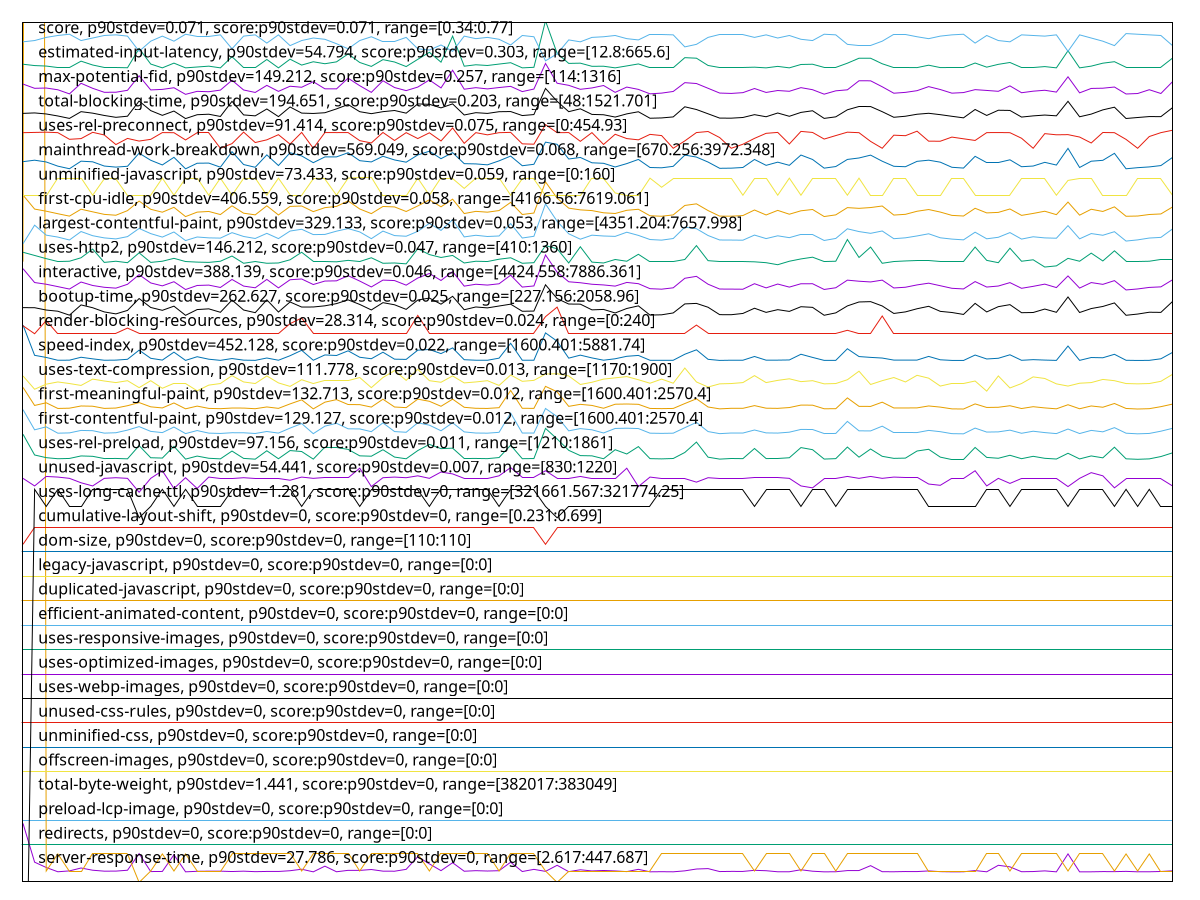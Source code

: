 reset

$serverResponseTimeP90Stdev27786ScoreP90Stdev0Range2617447687 <<EOF
0 2.3787970758856076
1 0.7921619088251961
2 0.5741727468972675
3 0.3988863530715299
4 0.4341807703818796
5 0.5533651768032144
6 0.4620267194773272
7 0.42383493272371825
8 0.42576056903062287
9 0.4617815574475129
10 1.1421552225880194
11 0.4075115990295404
12 0.4114832239125312
13 1.0959354937308565
14 0.39636341291016874
15 0.417786116824483
16 0.423643260591318
17 0.424173702074007
18 0.4082025102044714
19 0.4234070135444061
20 0.4032636096765771
21 0.41196463298925734
22 0.4110954221562796
23 0.4416426110711351
24 0.5025943491744088
25 0.39593549373085657
26 0.6284382478237889
27 0.3986055311101063
28 0.4569630091888002
29 0.45455150631371816
30 0.49103607384152975
31 0.42453030139010045
32 0.4215125796776596
33 0.49815023019759413
34 1.0161374817720437
35 0.7219920784009066
36 0.4449500697279019
37 0.7697407268258202
38 0.4205230165755003
39 0.443652939715612
40 0.4294602869350925
41 0.44242267207508956
42 0.789879673202198
43 0.40862151440088124
44 0.49722752946720233
45 0.4148040550436515
46 0.6646018759671164
47 0.4032769821509306
48 0.4802578595126051
49 0.4328568954208826
50 0.45189038391737074
51 0.4329906201644177
52 0.405434408013296
53 0.4981056552830824
54 0.3967066397519087
55 0.4017079451601194
56 0.39689385439285774
57 0.436418431090366
58 0.5113800648246614
59 0.5280867427836397
60 0.40741353421761467
61 0.4140329090225994
62 0.41327513547590083
63 0.4577965600901686
64 0.44175404835741433
65 0.39870359592203203
66 0.39960400919516803
67 0.4810602079738153
68 0.42203856366889747
69 0.39554769197460493
70 0.3995638917721075
71 0.44711195308171847
72 0.4494565935850329
73 0.6493305102554141
74 0.4013379733696724
75 0.39928752730213507
76 0.408376352371067
77 0.4070480199186189
78 0.4330708550105387
79 0.40378513617636375
80 0.39588646132489375
81 0.39787450251211476
82 0.44810151618387783
83 0.39756247811053297
84 0.6642853940740834
85 0.6000752297200057
86 0.3999962684428708
87 0.40807324295238756
88 0.4352416533472576
89 0.39596669617101476
90 1.1304498500372517
91 0.39490135571418555
92 0.39697408923897876
93 0.40603616935920367
94 0.40442701494533195
95 0.41461238291125124
96 0.3974242958755468
97 0.3984718063665713
98 0.4104223409471532
99 0.43768881615394895
EOF

$redirectsP90Stdev0ScoreP90Stdev0Range00 <<EOF
0 1.5
1 1.5
2 1.5
3 1.5
4 1.5
5 1.5
6 1.5
7 1.5
8 1.5
9 1.5
10 1.5
11 1.5
12 1.5
13 1.5
14 1.5
15 1.5
16 1.5
17 1.5
18 1.5
19 1.5
20 1.5
21 1.5
22 1.5
23 1.5
24 1.5
25 1.5
26 1.5
27 1.5
28 1.5
29 1.5
30 1.5
31 1.5
32 1.5
33 1.5
34 1.5
35 1.5
36 1.5
37 1.5
38 1.5
39 1.5
40 1.5
41 1.5
42 1.5
43 1.5
44 1.5
45 1.5
46 1.5
47 1.5
48 1.5
49 1.5
50 1.5
51 1.5
52 1.5
53 1.5
54 1.5
55 1.5
56 1.5
57 1.5
58 1.5
59 1.5
60 1.5
61 1.5
62 1.5
63 1.5
64 1.5
65 1.5
66 1.5
67 1.5
68 1.5
69 1.5
70 1.5
71 1.5
72 1.5
73 1.5
74 1.5
75 1.5
76 1.5
77 1.5
78 1.5
79 1.5
80 1.5
81 1.5
82 1.5
83 1.5
84 1.5
85 1.5
86 1.5
87 1.5
88 1.5
89 1.5
90 1.5
91 1.5
92 1.5
93 1.5
94 1.5
95 1.5
96 1.5
97 1.5
98 1.5
99 1.5
EOF

$preloadLcpImageP90Stdev0ScoreP90Stdev0Range00 <<EOF
0 2.5
1 2.5
2 2.5
3 2.5
4 2.5
5 2.5
6 2.5
7 2.5
8 2.5
9 2.5
10 2.5
11 2.5
12 2.5
13 2.5
14 2.5
15 2.5
16 2.5
17 2.5
18 2.5
19 2.5
20 2.5
21 2.5
22 2.5
23 2.5
24 2.5
25 2.5
26 2.5
27 2.5
28 2.5
29 2.5
30 2.5
31 2.5
32 2.5
33 2.5
34 2.5
35 2.5
36 2.5
37 2.5
38 2.5
39 2.5
40 2.5
41 2.5
42 2.5
43 2.5
44 2.5
45 2.5
46 2.5
47 2.5
48 2.5
49 2.5
50 2.5
51 2.5
52 2.5
53 2.5
54 2.5
55 2.5
56 2.5
57 2.5
58 2.5
59 2.5
60 2.5
61 2.5
62 2.5
63 2.5
64 2.5
65 2.5
66 2.5
67 2.5
68 2.5
69 2.5
70 2.5
71 2.5
72 2.5
73 2.5
74 2.5
75 2.5
76 2.5
77 2.5
78 2.5
79 2.5
80 2.5
81 2.5
82 2.5
83 2.5
84 2.5
85 2.5
86 2.5
87 2.5
88 2.5
89 2.5
90 2.5
91 2.5
92 2.5
93 2.5
94 2.5
95 2.5
96 2.5
97 2.5
98 2.5
99 2.5
EOF

$totalByteWeightP90Stdev1441ScoreP90Stdev0Range382017383049 <<EOF
0 25.396000000007916
1 240.76266666667652
2 0.42933333334804047
3 1.12933333334513
4 0.42933333334804047
5 0.42933333334804047
6 1.12933333334513
7 1.12933333334513
8 1.12933333334513
9 1.12933333334513
10 -0.03733333332638722
11 0.42933333334804047
12 1.12933333334513
13 0.42933333334804047
14 1.12933333334513
15 0.42933333334804047
16 0.42933333334804047
17 0.42933333334804047
18 1.12933333334513
19 1.12933333334513
20 1.12933333334513
21 1.12933333334513
22 1.12933333334513
23 1.12933333334513
24 0.42933333334804047
25 1.12933333334513
26 1.12933333334513
27 1.12933333334513
28 1.12933333334513
29 0.42933333334804047
30 1.12933333334513
31 1.12933333334513
32 1.12933333334513
33 1.12933333334513
34 1.12933333334513
35 0.42933333334804047
36 1.12933333334513
37 1.12933333334513
38 1.12933333334513
39 1.12933333334513
40 1.12933333334513
41 0.42933333334804047
42 1.12933333334513
43 1.12933333334513
44 1.12933333334513
45 0.42933333334804047
46 -0.03733333332638722
47 0.42933333334804047
48 0.42933333334804047
49 0.42933333334804047
50 0.42933333334804047
51 0.42933333334804047
52 0.42933333334804047
53 0.42933333334804047
54 0.42933333334804047
55 1.12933333334513
56 1.12933333334513
57 1.12933333334513
58 1.12933333334513
59 1.12933333334513
60 1.12933333334513
61 1.12933333334513
62 1.12933333334513
63 0.42933333334804047
64 1.12933333334513
65 1.12933333334513
66 1.12933333334513
67 0.42933333334804047
68 1.12933333334513
69 1.12933333334513
70 0.42933333334804047
71 1.12933333334513
72 1.12933333334513
73 1.12933333334513
74 1.12933333334513
75 1.12933333334513
76 1.12933333334513
77 1.12933333334513
78 0.42933333334804047
79 0.42933333334804047
80 0.42933333334804047
81 0.42933333334804047
82 0.42933333334804047
83 1.12933333334513
84 1.12933333334513
85 0.42933333334804047
86 1.12933333334513
87 1.12933333334513
88 1.12933333334513
89 1.12933333334513
90 0.42933333334804047
91 1.12933333334513
92 1.12933333334513
93 1.12933333334513
94 0.42933333334804047
95 1.12933333334513
96 0.42933333334804047
97 1.12933333334513
98 0.42933333334804047
99 0.42933333334804047
EOF

$offscreenImagesP90Stdev0ScoreP90Stdev0Range00 <<EOF
0 4.5
1 4.5
2 4.5
3 4.5
4 4.5
5 4.5
6 4.5
7 4.5
8 4.5
9 4.5
10 4.5
11 4.5
12 4.5
13 4.5
14 4.5
15 4.5
16 4.5
17 4.5
18 4.5
19 4.5
20 4.5
21 4.5
22 4.5
23 4.5
24 4.5
25 4.5
26 4.5
27 4.5
28 4.5
29 4.5
30 4.5
31 4.5
32 4.5
33 4.5
34 4.5
35 4.5
36 4.5
37 4.5
38 4.5
39 4.5
40 4.5
41 4.5
42 4.5
43 4.5
44 4.5
45 4.5
46 4.5
47 4.5
48 4.5
49 4.5
50 4.5
51 4.5
52 4.5
53 4.5
54 4.5
55 4.5
56 4.5
57 4.5
58 4.5
59 4.5
60 4.5
61 4.5
62 4.5
63 4.5
64 4.5
65 4.5
66 4.5
67 4.5
68 4.5
69 4.5
70 4.5
71 4.5
72 4.5
73 4.5
74 4.5
75 4.5
76 4.5
77 4.5
78 4.5
79 4.5
80 4.5
81 4.5
82 4.5
83 4.5
84 4.5
85 4.5
86 4.5
87 4.5
88 4.5
89 4.5
90 4.5
91 4.5
92 4.5
93 4.5
94 4.5
95 4.5
96 4.5
97 4.5
98 4.5
99 4.5
EOF

$unminifiedCssP90Stdev0ScoreP90Stdev0Range00 <<EOF
0 5.5
1 5.5
2 5.5
3 5.5
4 5.5
5 5.5
6 5.5
7 5.5
8 5.5
9 5.5
10 5.5
11 5.5
12 5.5
13 5.5
14 5.5
15 5.5
16 5.5
17 5.5
18 5.5
19 5.5
20 5.5
21 5.5
22 5.5
23 5.5
24 5.5
25 5.5
26 5.5
27 5.5
28 5.5
29 5.5
30 5.5
31 5.5
32 5.5
33 5.5
34 5.5
35 5.5
36 5.5
37 5.5
38 5.5
39 5.5
40 5.5
41 5.5
42 5.5
43 5.5
44 5.5
45 5.5
46 5.5
47 5.5
48 5.5
49 5.5
50 5.5
51 5.5
52 5.5
53 5.5
54 5.5
55 5.5
56 5.5
57 5.5
58 5.5
59 5.5
60 5.5
61 5.5
62 5.5
63 5.5
64 5.5
65 5.5
66 5.5
67 5.5
68 5.5
69 5.5
70 5.5
71 5.5
72 5.5
73 5.5
74 5.5
75 5.5
76 5.5
77 5.5
78 5.5
79 5.5
80 5.5
81 5.5
82 5.5
83 5.5
84 5.5
85 5.5
86 5.5
87 5.5
88 5.5
89 5.5
90 5.5
91 5.5
92 5.5
93 5.5
94 5.5
95 5.5
96 5.5
97 5.5
98 5.5
99 5.5
EOF

$unusedCssRulesP90Stdev0ScoreP90Stdev0Range00 <<EOF
0 6.5
1 6.5
2 6.5
3 6.5
4 6.5
5 6.5
6 6.5
7 6.5
8 6.5
9 6.5
10 6.5
11 6.5
12 6.5
13 6.5
14 6.5
15 6.5
16 6.5
17 6.5
18 6.5
19 6.5
20 6.5
21 6.5
22 6.5
23 6.5
24 6.5
25 6.5
26 6.5
27 6.5
28 6.5
29 6.5
30 6.5
31 6.5
32 6.5
33 6.5
34 6.5
35 6.5
36 6.5
37 6.5
38 6.5
39 6.5
40 6.5
41 6.5
42 6.5
43 6.5
44 6.5
45 6.5
46 6.5
47 6.5
48 6.5
49 6.5
50 6.5
51 6.5
52 6.5
53 6.5
54 6.5
55 6.5
56 6.5
57 6.5
58 6.5
59 6.5
60 6.5
61 6.5
62 6.5
63 6.5
64 6.5
65 6.5
66 6.5
67 6.5
68 6.5
69 6.5
70 6.5
71 6.5
72 6.5
73 6.5
74 6.5
75 6.5
76 6.5
77 6.5
78 6.5
79 6.5
80 6.5
81 6.5
82 6.5
83 6.5
84 6.5
85 6.5
86 6.5
87 6.5
88 6.5
89 6.5
90 6.5
91 6.5
92 6.5
93 6.5
94 6.5
95 6.5
96 6.5
97 6.5
98 6.5
99 6.5
EOF

$usesWebpImagesP90Stdev0ScoreP90Stdev0Range00 <<EOF
0 7.5
1 7.5
2 7.5
3 7.5
4 7.5
5 7.5
6 7.5
7 7.5
8 7.5
9 7.5
10 7.5
11 7.5
12 7.5
13 7.5
14 7.5
15 7.5
16 7.5
17 7.5
18 7.5
19 7.5
20 7.5
21 7.5
22 7.5
23 7.5
24 7.5
25 7.5
26 7.5
27 7.5
28 7.5
29 7.5
30 7.5
31 7.5
32 7.5
33 7.5
34 7.5
35 7.5
36 7.5
37 7.5
38 7.5
39 7.5
40 7.5
41 7.5
42 7.5
43 7.5
44 7.5
45 7.5
46 7.5
47 7.5
48 7.5
49 7.5
50 7.5
51 7.5
52 7.5
53 7.5
54 7.5
55 7.5
56 7.5
57 7.5
58 7.5
59 7.5
60 7.5
61 7.5
62 7.5
63 7.5
64 7.5
65 7.5
66 7.5
67 7.5
68 7.5
69 7.5
70 7.5
71 7.5
72 7.5
73 7.5
74 7.5
75 7.5
76 7.5
77 7.5
78 7.5
79 7.5
80 7.5
81 7.5
82 7.5
83 7.5
84 7.5
85 7.5
86 7.5
87 7.5
88 7.5
89 7.5
90 7.5
91 7.5
92 7.5
93 7.5
94 7.5
95 7.5
96 7.5
97 7.5
98 7.5
99 7.5
EOF

$usesOptimizedImagesP90Stdev0ScoreP90Stdev0Range00 <<EOF
0 8.5
1 8.5
2 8.5
3 8.5
4 8.5
5 8.5
6 8.5
7 8.5
8 8.5
9 8.5
10 8.5
11 8.5
12 8.5
13 8.5
14 8.5
15 8.5
16 8.5
17 8.5
18 8.5
19 8.5
20 8.5
21 8.5
22 8.5
23 8.5
24 8.5
25 8.5
26 8.5
27 8.5
28 8.5
29 8.5
30 8.5
31 8.5
32 8.5
33 8.5
34 8.5
35 8.5
36 8.5
37 8.5
38 8.5
39 8.5
40 8.5
41 8.5
42 8.5
43 8.5
44 8.5
45 8.5
46 8.5
47 8.5
48 8.5
49 8.5
50 8.5
51 8.5
52 8.5
53 8.5
54 8.5
55 8.5
56 8.5
57 8.5
58 8.5
59 8.5
60 8.5
61 8.5
62 8.5
63 8.5
64 8.5
65 8.5
66 8.5
67 8.5
68 8.5
69 8.5
70 8.5
71 8.5
72 8.5
73 8.5
74 8.5
75 8.5
76 8.5
77 8.5
78 8.5
79 8.5
80 8.5
81 8.5
82 8.5
83 8.5
84 8.5
85 8.5
86 8.5
87 8.5
88 8.5
89 8.5
90 8.5
91 8.5
92 8.5
93 8.5
94 8.5
95 8.5
96 8.5
97 8.5
98 8.5
99 8.5
EOF

$usesResponsiveImagesP90Stdev0ScoreP90Stdev0Range00 <<EOF
0 9.5
1 9.5
2 9.5
3 9.5
4 9.5
5 9.5
6 9.5
7 9.5
8 9.5
9 9.5
10 9.5
11 9.5
12 9.5
13 9.5
14 9.5
15 9.5
16 9.5
17 9.5
18 9.5
19 9.5
20 9.5
21 9.5
22 9.5
23 9.5
24 9.5
25 9.5
26 9.5
27 9.5
28 9.5
29 9.5
30 9.5
31 9.5
32 9.5
33 9.5
34 9.5
35 9.5
36 9.5
37 9.5
38 9.5
39 9.5
40 9.5
41 9.5
42 9.5
43 9.5
44 9.5
45 9.5
46 9.5
47 9.5
48 9.5
49 9.5
50 9.5
51 9.5
52 9.5
53 9.5
54 9.5
55 9.5
56 9.5
57 9.5
58 9.5
59 9.5
60 9.5
61 9.5
62 9.5
63 9.5
64 9.5
65 9.5
66 9.5
67 9.5
68 9.5
69 9.5
70 9.5
71 9.5
72 9.5
73 9.5
74 9.5
75 9.5
76 9.5
77 9.5
78 9.5
79 9.5
80 9.5
81 9.5
82 9.5
83 9.5
84 9.5
85 9.5
86 9.5
87 9.5
88 9.5
89 9.5
90 9.5
91 9.5
92 9.5
93 9.5
94 9.5
95 9.5
96 9.5
97 9.5
98 9.5
99 9.5
EOF

$efficientAnimatedContentP90Stdev0ScoreP90Stdev0Range00 <<EOF
0 10.5
1 10.5
2 10.5
3 10.5
4 10.5
5 10.5
6 10.5
7 10.5
8 10.5
9 10.5
10 10.5
11 10.5
12 10.5
13 10.5
14 10.5
15 10.5
16 10.5
17 10.5
18 10.5
19 10.5
20 10.5
21 10.5
22 10.5
23 10.5
24 10.5
25 10.5
26 10.5
27 10.5
28 10.5
29 10.5
30 10.5
31 10.5
32 10.5
33 10.5
34 10.5
35 10.5
36 10.5
37 10.5
38 10.5
39 10.5
40 10.5
41 10.5
42 10.5
43 10.5
44 10.5
45 10.5
46 10.5
47 10.5
48 10.5
49 10.5
50 10.5
51 10.5
52 10.5
53 10.5
54 10.5
55 10.5
56 10.5
57 10.5
58 10.5
59 10.5
60 10.5
61 10.5
62 10.5
63 10.5
64 10.5
65 10.5
66 10.5
67 10.5
68 10.5
69 10.5
70 10.5
71 10.5
72 10.5
73 10.5
74 10.5
75 10.5
76 10.5
77 10.5
78 10.5
79 10.5
80 10.5
81 10.5
82 10.5
83 10.5
84 10.5
85 10.5
86 10.5
87 10.5
88 10.5
89 10.5
90 10.5
91 10.5
92 10.5
93 10.5
94 10.5
95 10.5
96 10.5
97 10.5
98 10.5
99 10.5
EOF

$duplicatedJavascriptP90Stdev0ScoreP90Stdev0Range00 <<EOF
0 11.5
1 11.5
2 11.5
3 11.5
4 11.5
5 11.5
6 11.5
7 11.5
8 11.5
9 11.5
10 11.5
11 11.5
12 11.5
13 11.5
14 11.5
15 11.5
16 11.5
17 11.5
18 11.5
19 11.5
20 11.5
21 11.5
22 11.5
23 11.5
24 11.5
25 11.5
26 11.5
27 11.5
28 11.5
29 11.5
30 11.5
31 11.5
32 11.5
33 11.5
34 11.5
35 11.5
36 11.5
37 11.5
38 11.5
39 11.5
40 11.5
41 11.5
42 11.5
43 11.5
44 11.5
45 11.5
46 11.5
47 11.5
48 11.5
49 11.5
50 11.5
51 11.5
52 11.5
53 11.5
54 11.5
55 11.5
56 11.5
57 11.5
58 11.5
59 11.5
60 11.5
61 11.5
62 11.5
63 11.5
64 11.5
65 11.5
66 11.5
67 11.5
68 11.5
69 11.5
70 11.5
71 11.5
72 11.5
73 11.5
74 11.5
75 11.5
76 11.5
77 11.5
78 11.5
79 11.5
80 11.5
81 11.5
82 11.5
83 11.5
84 11.5
85 11.5
86 11.5
87 11.5
88 11.5
89 11.5
90 11.5
91 11.5
92 11.5
93 11.5
94 11.5
95 11.5
96 11.5
97 11.5
98 11.5
99 11.5
EOF

$legacyJavascriptP90Stdev0ScoreP90Stdev0Range00 <<EOF
0 12.5
1 12.5
2 12.5
3 12.5
4 12.5
5 12.5
6 12.5
7 12.5
8 12.5
9 12.5
10 12.5
11 12.5
12 12.5
13 12.5
14 12.5
15 12.5
16 12.5
17 12.5
18 12.5
19 12.5
20 12.5
21 12.5
22 12.5
23 12.5
24 12.5
25 12.5
26 12.5
27 12.5
28 12.5
29 12.5
30 12.5
31 12.5
32 12.5
33 12.5
34 12.5
35 12.5
36 12.5
37 12.5
38 12.5
39 12.5
40 12.5
41 12.5
42 12.5
43 12.5
44 12.5
45 12.5
46 12.5
47 12.5
48 12.5
49 12.5
50 12.5
51 12.5
52 12.5
53 12.5
54 12.5
55 12.5
56 12.5
57 12.5
58 12.5
59 12.5
60 12.5
61 12.5
62 12.5
63 12.5
64 12.5
65 12.5
66 12.5
67 12.5
68 12.5
69 12.5
70 12.5
71 12.5
72 12.5
73 12.5
74 12.5
75 12.5
76 12.5
77 12.5
78 12.5
79 12.5
80 12.5
81 12.5
82 12.5
83 12.5
84 12.5
85 12.5
86 12.5
87 12.5
88 12.5
89 12.5
90 12.5
91 12.5
92 12.5
93 12.5
94 12.5
95 12.5
96 12.5
97 12.5
98 12.5
99 12.5
EOF

$domSizeP90Stdev0ScoreP90Stdev0Range110110 <<EOF
0 13.5
1 13.5
2 13.5
3 13.5
4 13.5
5 13.5
6 13.5
7 13.5
8 13.5
9 13.5
10 13.5
11 13.5
12 13.5
13 13.5
14 13.5
15 13.5
16 13.5
17 13.5
18 13.5
19 13.5
20 13.5
21 13.5
22 13.5
23 13.5
24 13.5
25 13.5
26 13.5
27 13.5
28 13.5
29 13.5
30 13.5
31 13.5
32 13.5
33 13.5
34 13.5
35 13.5
36 13.5
37 13.5
38 13.5
39 13.5
40 13.5
41 13.5
42 13.5
43 13.5
44 13.5
45 13.5
46 13.5
47 13.5
48 13.5
49 13.5
50 13.5
51 13.5
52 13.5
53 13.5
54 13.5
55 13.5
56 13.5
57 13.5
58 13.5
59 13.5
60 13.5
61 13.5
62 13.5
63 13.5
64 13.5
65 13.5
66 13.5
67 13.5
68 13.5
69 13.5
70 13.5
71 13.5
72 13.5
73 13.5
74 13.5
75 13.5
76 13.5
77 13.5
78 13.5
79 13.5
80 13.5
81 13.5
82 13.5
83 13.5
84 13.5
85 13.5
86 13.5
87 13.5
88 13.5
89 13.5
90 13.5
91 13.5
92 13.5
93 13.5
94 13.5
95 13.5
96 13.5
97 13.5
98 13.5
99 13.5
EOF

$cumulativeLayoutShiftP90Stdev0ScoreP90Stdev0Range02310699 <<EOF
0 13.813999999999998
1 14.514
2 14.514
3 14.514
4 14.514
5 14.514
6 14.514
7 14.514
8 14.514
9 14.514
10 14.514
11 14.514
12 14.514
13 14.514
14 14.514
15 14.514
16 14.514
17 14.514
18 14.514
19 14.514
20 14.514
21 14.514
22 14.514
23 14.514
24 14.514
25 14.514
26 14.514
27 14.514
28 14.514
29 14.514
30 14.514
31 14.514
32 14.514
33 14.514
34 14.514
35 14.514
36 14.514
37 14.514
38 14.514
39 14.514
40 14.514
41 14.514
42 14.514
43 14.514
44 14.514
45 13.813999999999998
46 14.514
47 14.514
48 14.514
49 14.514
50 14.514
51 14.514
52 14.514
53 14.514
54 14.514
55 14.514
56 14.514
57 14.514
58 14.514
59 14.514
60 14.514
61 14.514
62 14.514
63 14.514
64 14.514
65 14.514
66 14.514
67 14.514
68 14.514
69 14.514
70 14.514
71 14.514
72 14.514
73 14.514
74 14.514
75 14.514
76 14.514
77 14.514
78 14.514
79 14.514
80 14.514
81 14.514
82 14.514
83 14.514
84 14.514
85 14.514
86 14.514
87 14.514
88 14.514
89 14.514
90 14.514
91 14.514
92 14.514
93 14.514
94 14.514
95 14.514
96 14.514
97 14.514
98 14.514
99 14.514
EOF

$usesLongCacheTtlP90Stdev1281ScoreP90Stdev0Range32166156732177425 <<EOF
0 -13.699421383455046
1 16.065987421330647
2 15.365987421319005
3 16.065987421330647
4 15.365987421319005
5 15.365987421319005
6 16.065987421330647
7 16.065987421330647
8 16.065987421330647
9 16.065987421330647
10 14.899320754673681
11 15.365987421319005
12 16.065987421330647
13 15.365987421319005
14 16.065987421330647
15 15.365987421319005
16 15.365987421319005
17 15.365987421319005
18 16.065987421330647
19 16.065987421330647
20 16.065987421330647
21 16.065987421330647
22 16.065987421330647
23 16.065987421330647
24 15.365987421319005
25 16.065987421330647
26 16.065987421330647
27 16.065987421330647
28 16.065987421330647
29 15.365987421319005
30 16.065987421330647
31 16.065987421330647
32 16.065987421330647
33 16.065987421330647
34 16.065987421330647
35 15.365987421319005
36 16.065987421330647
37 16.065987421330647
38 16.065987421330647
39 16.065987421330647
40 16.065987421330647
41 15.365987421319005
42 16.065987421330647
43 16.065987421330647
44 16.065987421330647
45 15.365987421319005
46 14.899320754673681
47 15.365987421319005
48 15.365987421319005
49 15.365987421319005
50 15.365987421319005
51 15.365987421319005
52 15.365987421319005
53 15.365987421319005
54 15.365987421319005
55 16.065987421330647
56 16.065987421330647
57 16.065987421330647
58 16.065987421330647
59 16.065987421330647
60 16.065987421330647
61 16.065987421330647
62 16.065987421330647
63 15.365987421319005
64 16.065987421330647
65 16.065987421330647
66 16.065987421330647
67 15.365987421319005
68 16.065987421330647
69 16.065987421330647
70 15.365987421319005
71 16.065987421330647
72 16.065987421330647
73 16.065987421330647
74 16.065987421330647
75 16.065987421330647
76 16.065987421330647
77 16.065987421330647
78 15.365987421319005
79 15.365987421319005
80 15.365987421319005
81 15.365987421319005
82 15.365987421319005
83 16.065987421330647
84 16.065987421330647
85 15.365987421319005
86 16.065987421330647
87 16.065987421330647
88 16.065987421330647
89 16.065987421330647
90 15.365987421319005
91 16.065987421330647
92 16.065987421330647
93 16.065987421330647
94 15.365987421319005
95 16.065987421330647
96 15.365987421319005
97 16.065987421330647
98 15.365987421319005
99 15.365987421319005
EOF

$unusedJavascriptP90Stdev54441ScoreP90Stdev0007Range8301220 <<EOF
0 16.51659259259259
1 16.20548148148148
2 16.59437037037037
3 16.568444444444445
4 16.51659259259259
5 16.33511111111111
6 16.20548148148148
7 16.51659259259259
8 16.542518518518516
9 16.51659259259259
10 15.946222222222222
11 16.51659259259259
12 16.827703703703705
13 16.101777777777777
14 16.542518518518516
15 16.101777777777777
16 16.568444444444445
17 16.51659259259259
18 16.51659259259259
19 16.542518518518516
20 16.51659259259259
21 16.51659259259259
22 16.51659259259259
23 16.438814814814815
24 16.568444444444445
25 16.51659259259259
26 16.542518518518516
27 16.542518518518516
28 16.542518518518516
29 16.931407407407406
30 16.179555555555556
31 16.542518518518516
32 16.568444444444445
33 16.542518518518516
34 16.620296296296296
35 16.51659259259259
36 16.77585185185185
37 16.69807407407407
38 16.51659259259259
39 16.51659259259259
40 16.51659259259259
41 16.620296296296296
42 16.95733333333333
43 16.542518518518516
44 16.542518518518516
45 16.827703703703705
46 16.51659259259259
47 16.51659259259259
48 16.59437037037037
49 16.51659259259259
50 16.51659259259259
51 16.51659259259259
52 16.931407407407406
53 16.179555555555556
54 16.568444444444445
55 16.51659259259259
56 16.51659259259259
57 16.51659259259259
58 16.361037037037036
59 16.542518518518516
60 16.51659259259259
61 16.51659259259259
62 16.51659259259259
63 16.542518518518516
64 16.542518518518516
65 16.542518518518516
66 16.51659259259259
67 16.20548148148148
68 16.127703703703702
69 16.51659259259259
70 16.51659259259259
71 16.59437037037037
72 16.51659259259259
73 16.59437037037037
74 16.51659259259259
75 16.568444444444445
76 16.542518518518516
77 16.542518518518516
78 16.28325925925926
79 16.231407407407406
80 16.51659259259259
81 16.51659259259259
82 16.827703703703705
83 16.20548148148148
84 16.51659259259259
85 16.309185185185186
86 16.51659259259259
87 16.51659259259259
88 16.51659259259259
89 16.51659259259259
90 16.179555555555556
91 16.51659259259259
92 16.749925925925925
93 16.620296296296296
94 16.127703703703702
95 16.51659259259259
96 16.51659259259259
97 16.51659259259259
98 16.51659259259259
99 16.20548148148148
EOF

$usesRelPreloadP90Stdev97156ScoreP90Stdev0011Range12101861 <<EOF
0 18.323238888888888
1 17.473516666666665
2 17.364627777777777
3 17.319905555555554
4 17.33157222222222
5 17.434627777777777
6 17.419072222222223
7 17.327683333333333
8 17.33157222222222
9 17.316016666666666
10 17.856572222222223
11 17.36073888888889
12 17.34712777777778
13 17.829349999999998
14 17.30435
15 17.428794444444446
16 17.33935
17 17.314072222222222
18 17.634905555555555
19 17.333516666666668
20 17.302405555555556
21 17.646572222222222
22 17.319905555555554
23 17.65435
24 17.61546111111111
25 17.30435
26 17.771016666666668
27 17.771016666666668
28 17.70296111111111
29 17.438516666666665
30 17.42296111111111
31 17.68935
32 17.38796111111111
33 17.31796111111111
34 17.65435
35 17.907127777777777
36 17.734072222222224
37 17.753516666666666
38 17.329627777777777
39 17.33157222222222
40 17.323794444444445
41 17.368516666666665
42 17.87407222222222
43 17.32185
44 17.327683333333333
45 18.562405555555557
46 18.13073888888889
47 17.664072222222224
48 17.448238888888888
49 17.438516666666665
50 17.319905555555554
51 17.68935
52 17.51435
53 17.817683333333335
54 17.323794444444445
55 17.314072222222222
56 17.329627777777777
57 17.57657222222222
58 18.002405555555555
59 17.384072222222223
60 17.30435
61 17.329627777777777
62 17.323794444444445
63 17.739905555555556
64 17.327683333333333
65 17.329627777777777
66 17.36073888888889
67 17.77685
68 17.691294444444445
69 17.306294444444443
70 17.323794444444445
71 17.79823888888889
72 17.384072222222223
73 17.718516666666666
74 17.419072222222223
75 17.335461111111112
76 17.345183333333335
77 17.63685
78 17.70685
79 17.386016666666666
80 17.298516666666668
81 17.298516666666668
82 17.782683333333335
83 17.37435
84 17.33935
85 17.46185
86 17.32185
87 17.419072222222223
88 17.337405555555556
89 17.308238888888887
90 17.543516666666665
91 17.31212777777778
92 17.434627777777777
93 17.35685
94 17.792405555555554
95 17.316016666666666
96 17.296572222222224
97 17.314072222222222
98 17.40935
99 17.561016666666667
EOF

$firstContentfulPaintP90Stdev129127ScoreP90Stdev0012Range160040125704 <<EOF
0 19.332199937121445
1 18.504236268991693
2 18.62623810180206
3 18.366655701065262
4 18.378765177062025
5 18.479674621237038
6 18.468988403573213
7 18.36916755390191
8 18.38479394514726
9 18.492479662536468
10 18.636090069472385
11 18.440762053022986
12 18.389962761056907
13 18.617942187072106
14 18.349904303891584
15 18.47405708806516
16 18.369018159968544
17 18.355827050475717
18 18.38545524087381
19 18.383640024264082
20 18.35433257567992
21 18.435590024340577
22 18.370417857967904
23 18.574845517799524
24 18.761388742597234
25 18.34719325914378
26 18.654172625493196
27 18.771263199676884
28 18.546392666769677
29 18.54121314161749
30 18.42932511745744
31 18.789561011472657
32 18.432701206166687
33 18.403962418361147
34 18.79269881953549
35 18.69470443117858
36 18.465696917879995
37 18.793021167735805
38 18.419443163908014
39 18.373414304029275
40 18.367424624679295
41 18.40174453423209
42 19.19028694512737
43 18.37251312126993
44 18.37126228174181
45 19.378972018432133
46 19.047524710200246
47 18.46259070208264
48 18.55512177036018
49 18.50508390553836
50 18.37516419425954
51 18.560511196666056
52 18.570612689687458
53 18.55645078735881
54 18.366971088257927
55 18.359017869289104
56 18.36670924727794
57 18.592000117954655
58 18.80825881347712
59 18.433416048105915
60 18.347812788824445
61 18.37371737559302
62 18.372106705515716
63 18.49703269700034
64 18.378470672892306
65 18.37083230565402
66 18.40771118871062
67 18.520616055449395
68 18.517401676302434
69 18.35211576247512
70 18.3554645426159
71 18.850111068767106
72 18.462975163889656
73 18.459818079190256
74 18.654234739099902
75 18.389043372585256
76 18.38885703176514
77 18.392698437062545
78 18.481184088972384
79 18.428271863454096
80 18.347524710200247
81 18.340176563434667
82 18.575110036090145
83 18.41200987866428
84 18.420553712358924
85 18.49145157525308
86 18.362844817109085
87 18.4469356100673
88 18.391297132676804
89 18.349668700555807
90 18.53689303317876
91 18.35239206093253
92 18.480728946164636
93 18.422078708495945
94 18.593835146663075
95 18.366150224817595
96 18.340672936826177
97 18.3560947815391
98 18.448404703958285
99 18.565867959782203
EOF

$firstMeaningfulPaintP90Stdev132713ScoreP90Stdev0012Range160040125704 <<EOF
0 20.243160670464864
1 19.503044098798725
2 19.61210151485728
3 19.38006085426627
4 19.390885512647284
5 19.48108844635843
6 19.471536038341192
7 19.382306199058014
8 19.396274627337174
9 19.492534870436415
10 19.620908186957756
11 19.446304508741505
12 19.400895030934432
13 19.6046857981959
14 19.365086783393323
15 19.476066934482454
16 19.382172655848272
17 19.37038112548275
18 19.396865759466316
19 19.395243137670533
20 19.369045214735838
21 19.441681233247266
22 19.383423845634166
23 19.566161693407217
24 19.73291264797107
25 19.362663380988586
26 19.637072180480946
27 19.741739423350435
28 19.54072769507018
29 19.53609771848298
30 19.436081034129074
31 19.75809583397153
32 19.43909891920943
33 19.41340932204085
34 19.7609007200256
35 19.67330355417765
36 19.468593779881402
37 19.761188867022963
38 19.42724755765675
39 19.386102368220953
40 19.380748194944367
41 19.41142675582311
42 20.116304672849903
43 19.38529680111703
44 19.38417867589138
45 20.284970225402883
46 20.062959665027403
47 19.465817134147674
48 19.54853063917486
49 19.50380180095292
50 19.387666594778068
51 19.553348246364997
52 19.56237796913121
53 19.549718647227113
54 19.380342778820168
55 19.373233397837048
56 19.380108719215997
57 19.58149618735162
58 19.774809795767094
59 19.439737916288305
60 19.363217178456942
61 19.386373283836413
62 19.38493350614859
63 19.4966048271118
64 19.39062225542378
65 19.383794320345064
66 19.416760347171316
67 19.517685986920558
68 19.51481265398838
69 19.367063605817094
70 19.37005707977309
71 19.812221519124098
72 19.466160804486723
73 19.46333868705075
74 19.637127703822628
75 19.400073189747598
76 19.399906619722547
77 19.403340451216042
78 19.48243775929127
79 19.435139530567923
80 19.362959665027404
81 19.356391157976212
82 19.566398146258873
83 19.42060294533549
84 19.42824027671411
85 19.491615863401638
86 19.37665430579412
87 19.45182305025546
88 19.402087825481654
89 19.36487617761452
90 19.532235974338914
91 19.36731058895769
92 19.48203090721858
93 19.429603470482366
94 19.583136519178797
95 19.379609009140836
96 19.356834866060193
97 19.370620450231392
98 19.4531362730162
99 19.558136655935797
EOF

$usesTextCompressionP90Stdev111778ScoreP90Stdev0013Range11701900 <<EOF
0 20.711814814814815
1 20.16737037037037
2 20.374777777777776
3 20.465518518518518
4 20.400703703703705
5 20.322925925925926
6 20.582185185185185
7 20.504407407407406
8 20.439592592592593
9 20.51737037037037
10 20.232185185185184
11 20.51737037037037
12 20.20625925925926
13 20.38774074074074
14 20.38774074074074
15 20.102555555555554
16 20.33588888888889
17 20.400703703703705
18 20.724777777777778
19 20.465518518518518
20 20.400703703703705
21 20.711814814814815
22 20.42662962962963
23 20.284037037037038
24 20.55625925925926
25 20.400703703703705
26 20.53033333333333
27 20.53033333333333
28 20.53033333333333
29 20.647
30 20.232185185185184
31 20.647
32 20.932185185185183
33 20.53033333333333
34 20.984037037037037
35 20.51737037037037
36 20.452555555555556
37 20.711814814814815
38 20.42662962962963
39 20.465518518518518
40 20.51737037037037
41 20.322925925925926
42 20.750703703703703
43 20.491444444444443
44 20.53033333333333
45 20.78959259259259
46 20.802555555555557
47 20.711814814814815
48 20.361814814814814
49 20.452555555555556
50 20.582185185185185
51 20.634037037037036
52 20.68588888888889
53 20.55625925925926
54 20.413666666666668
55 20.582185185185185
56 20.413666666666668
57 21.035888888888888
58 20.465518518518518
59 20.258111111111113
60 20.38774074074074
61 20.400703703703705
62 20.439592592592593
63 20.724777777777778
64 20.439592592592593
65 20.53033333333333
66 20.595148148148148
67 20.47848148148148
68 20.51737037037037
69 20.38774074074074
70 20.400703703703705
71 20.55625925925926
72 20.906259259259258
73 20.361814814814814
74 20.51737037037037
75 20.647
76 20.465518518518518
77 20.73774074074074
78 20.621074074074073
79 20.297
80 20.38774074074074
81 20.38774074074074
82 20.504407407407406
83 20.08959259259259
84 20.711814814814815
85 20.21922222222222
86 20.400703703703705
87 20.672925925925927
88 20.60811111111111
89 20.38774074074074
90 20.297
91 20.413666666666668
92 20.439592592592593
93 20.569222222222223
94 20.51737037037037
95 20.400703703703705
96 20.38774074074074
97 20.400703703703705
98 20.491444444444443
99 20.77662962962963
EOF

$speedIndexP90Stdev452128ScoreP90Stdev0022Range1600401588174 <<EOF
0 22.796953406701356
1 21.55673477867627
2 21.469860300662557
3 21.353999123645863
4 21.357832266121207
5 21.477380485171636
6 21.412198739940877
7 21.354794227397882
8 21.35974061682339
9 21.393827533335923
10 21.76824670925808
11 21.434502467668135
12 21.361376757628804
13 21.686389777625475
14 21.34869662401294
15 21.49932945052024
16 21.39730059872938
17 21.350571414590863
18 21.424666875268997
19 21.359375353854812
20 21.350098352435275
21 21.446584859537754
22 21.355189999570328
23 21.540029520368567
24 21.762040453784333
25 21.35481474721014
26 21.572438512026192
27 21.549702981434763
28 21.741224547385112
29 21.477395133657648
30 21.416888435094997
31 21.684098613026578
32 21.39864746211151
33 21.389824754941127
34 21.767280911934325
35 21.796054689915636
36 21.62750751992745
37 21.861046881462357
38 21.37649083688345
39 21.35613849681959
40 21.35424251929453
41 21.440170614685446
42 22.048034574288923
43 21.355853235763387
44 21.355457294095363
45 22.475172243620413
46 22.134706300337484
47 21.441359054619845
48 21.56413407080407
49 21.450384908341096
50 21.35669240836544
51 21.41536228539328
52 21.51667726317044
53 21.552350435228284
54 21.354098956540756
55 21.3515814387346
56 21.35401607320357
57 21.601391243437853
58 21.782557301509595
59 21.39253176676846
60 21.34803457428892
61 21.356234431316206
62 21.355724588620394
63 21.509110895184506
64 21.35773904355382
65 21.35941045977868
66 21.366994858026224
67 21.600567162721646
68 21.47113765051835
69 21.34939664074622
70 21.35045666608519
71 21.8257486627746
72 21.50590711961799
73 21.47193812592448
74 21.445029604733826
75 21.361085733722984
76 21.361026749262166
77 21.362242710532033
78 21.511822117960065
79 21.373503149194395
80 21.34794338566846
81 21.345617397864387
82 21.568006536253087
83 21.406795696887954
84 21.435766379914575
85 21.57876602056801
86 21.35279282362389
87 21.37941098533125
88 21.361799140606852
89 21.348622045959033
90 21.936754535932874
91 21.34948410046399
92 21.46630095930819
93 21.456540327345227
94 21.59813398794842
95 21.353839119821114
96 21.345774520264328
97 21.350656162379398
98 21.41450243433069
99 21.675333289600978
EOF

$renderBlockingResourcesP90Stdev28314ScoreP90Stdev0024Range0240 <<EOF
0 22.768045454545454
1 22.440772727272726
2 22.981681818181816
3 22.440772727272726
4 22.440772727272726
5 22.440772727272726
6 22.440772727272726
7 22.440772727272726
8 22.440772727272726
9 22.672590909090907
10 22.440772727272726
11 22.440772727272726
12 22.440772727272726
13 22.440772727272726
14 22.440772727272726
15 22.440772727272726
16 22.440772727272726
17 22.440772727272726
18 22.440772727272726
19 22.440772727272726
20 22.440772727272726
21 22.440772727272726
22 22.440772727272726
23 22.85440909090909
24 23.08622727272727
25 22.440772727272726
26 22.440772727272726
27 22.440772727272726
28 22.440772727272726
29 22.440772727272726
30 22.440772727272726
31 22.440772727272726
32 22.440772727272726
33 22.440772727272726
34 23.190772727272726
35 22.440772727272726
36 22.440772727272726
37 22.440772727272726
38 22.440772727272726
39 22.440772727272726
40 22.440772727272726
41 22.440772727272726
42 22.440772727272726
43 22.440772727272726
44 22.440772727272726
45 23.140772727272726
46 23.531681818181816
47 22.440772727272726
48 22.440772727272726
49 22.440772727272726
50 22.440772727272726
51 22.440772727272726
52 22.440772727272726
53 22.440772727272726
54 22.440772727272726
55 22.440772727272726
56 22.440772727272726
57 22.440772727272726
58 22.795318181818182
59 22.440772727272726
60 22.440772727272726
61 22.440772727272726
62 22.440772727272726
63 22.440772727272726
64 22.440772727272726
65 22.440772727272726
66 22.440772727272726
67 22.440772727272726
68 22.440772727272726
69 22.440772727272726
70 22.440772727272726
71 22.581681818181817
72 22.440772727272726
73 22.440772727272726
74 23.168045454545453
75 22.440772727272726
76 22.440772727272726
77 22.440772727272726
78 22.440772727272726
79 22.440772727272726
80 22.440772727272726
81 22.440772727272726
82 22.440772727272726
83 22.440772727272726
84 22.440772727272726
85 22.440772727272726
86 22.440772727272726
87 22.440772727272726
88 22.440772727272726
89 22.440772727272726
90 22.440772727272726
91 22.440772727272726
92 22.440772727272726
93 22.440772727272726
94 22.440772727272726
95 22.440772727272726
96 22.440772727272726
97 22.440772727272726
98 22.440772727272726
99 22.440772727272726
EOF

$bootupTimeP90Stdev262627ScoreP90Stdev0025Range227156205896 <<EOF
0 23.509968201548933
1 23.507345004996562
2 23.41213116763475
3 23.363484534070327
4 23.201991263818623
5 23.621481379988758
6 23.50630938885766
7 23.33484523921054
8 23.253845848166886
9 23.396695295421896
10 23.882749024108424
11 23.516979787333707
12 23.40022841327837
13 23.570419219599025
14 23.194952353069763
15 23.43120399256761
16 23.46058106145775
17 23.319376577040785
18 23.82019944881644
19 23.41250005464993
20 23.304077329648365
21 23.829503599088127
22 23.330011453063516
23 23.742063714009117
24 23.533817430204234
25 23.536847768721504
26 23.58433582380863
27 23.675557483917306
28 23.828954367309972
29 23.64179749078758
30 23.41504947379926
31 23.713932663481355
32 23.627397234713634
33 23.439344099369183
34 23.822123126288176
35 23.901991263818623
36 23.651918657485478
37 23.973937894260196
38 23.423315275435638
39 23.537459847917056
40 23.50001371713197
41 23.5766793688714
42 23.652396844357003
43 23.361544461620134
44 23.369736485853476
45 24.44630181593904
46 23.881128653738052
47 23.65779898975704
48 23.653142815876585
49 23.419181008369247
50 23.436524163075386
51 23.291838478233714
52 23.475478631878083
53 23.58256789863219
54 23.205117239710198
55 23.216241232590093
56 23.29283037443008
57 23.66281312066704
58 23.683752240647053
59 23.526185567734682
60 23.222613414215225
61 23.220391894634936
62 23.271686317219412
63 23.485651716007744
64 23.315941829055024
65 23.427378497595402
66 23.355746104240833
67 23.547829671788143
68 23.521788981013053
69 23.197660257010803
70 23.295420781025545
71 23.580739858534756
72 23.74223312878646
73 23.755862820873148
74 23.57879432109175
75 23.271951369371056
76 23.33569777809006
77 23.46439289394791
78 23.564724697083253
79 23.35762879426644
80 23.31102606801574
81 23.23158966491787
82 23.685287903628755
83 23.33354457091999
84 23.550564900693274
85 23.632640895321966
86 23.3027411389045
87 23.3105752061083
88 23.452397234713633
89 23.318966702579477
90 23.94747639903816
91 23.310526021172944
92 23.47241003841109
93 23.558150310723878
94 23.703404354818563
95 23.196949807944538
96 23.246894377303104
97 23.321726523952282
98 23.316124906314407
99 23.76087148679033
EOF

$interactiveP90Stdev388139ScoreP90Stdev0046Range44245587886361 <<EOF
0 25.10704733653675
1 24.538176502274194
2 24.468979696856586
3 24.371148923830823
4 24.271500745524808
5 24.559428218495615
6 24.41760269721092
7 24.343831736535094
8 24.308677843012102
9 24.466351933377776
10 24.86129803470834
11 24.52188921346334
12 24.40216986631663
13 24.5723003671723
14 24.252132687681122
15 24.418561296715087
16 24.43333573745317
17 24.336391306647137
18 24.664684928544258
19 24.39272258869781
20 24.323616467207376
21 24.666385976822063
22 24.31950546250873
23 24.652835976141784
24 24.68429853693048
25 24.45709906719188
26 24.59942521344441
27 24.60773728564609
28 24.820278671649056
29 24.598870136712083
30 24.358048409008763
31 24.638509986057272
32 24.619195965896218
33 24.43114565849959
34 24.723028648430894
35 24.910281848248463
36 24.623074670671823
37 24.986250341351337
38 24.391132721399217
39 24.4682138524579
40 24.434764940990377
41 24.48744733369733
42 24.839892487076206
43 24.352568242642505
44 24.39861952845541
45 25.66805351404654
46 24.9643890966331
47 24.569576743743074
48 24.530296524492645
49 24.468280933719097
50 24.440020882029852
51 24.391832105659493
52 24.542910493130083
53 24.49161693097906
54 24.286943307342796
55 24.266547291283516
56 24.322269603847882
57 24.71293209045677
58 24.79226292825677
59 24.470151755559193
60 24.2717599607687
61 24.269137538945877
62 24.2643890966331
63 24.4907436323379
64 24.319564055091817
65 24.477159676945163
66 24.351152703806655
67 24.488982749231432
68 24.489450661732388
69 24.25471676552378
70 24.324321441572753
71 24.636273529935455
72 24.59222018909344
73 24.562846050161873
74 24.637236270258214
75 24.31571930502867
76 24.345792000056786
77 24.44124470096487
78 24.512394316430708
79 24.407894133938917
80 24.302476760128883
81 24.276085873952297
82 24.577726495855927
83 24.353673013042986
84 24.39537788862026
85 24.535178756654147
86 24.30249063187117
87 24.38231085231652
88 24.473398571417583
89 24.332173054746946
90 24.808605704036765
91 24.31154825846043
92 24.53688601615984
93 24.46403411017062
94 24.616785181311656
95 24.234583898486058
96 24.27542727675516
97 24.338620930418273
98 24.361278247510924
99 24.649796408253952
EOF

$usesHttp2P90Stdev146212ScoreP90Stdev0047Range4101360 <<EOF
0 25.77869491525424
1 25.648186440677968
2 25.517677966101694
3 25.399033898305085
4 25.410898305084746
5 25.55327118644068
6 25.90920338983051
7 25.363440677966103
8 25.410898305084746
9 25.351576271186442
10 25.754966101694915
11 25.363440677966103
12 25.410898305084746
13 25.529542372881355
14 25.399033898305085
15 25.37530508474576
16 25.363440677966103
17 25.410898305084746
18 25.624457627118645
19 25.32784745762712
20 25.399033898305085
21 25.32784745762712
22 25.33971186440678
23 25.47022033898305
24 25.77869491525424
25 25.399033898305085
26 25.399033898305085
27 25.387169491525423
28 25.446491525423728
29 25.399033898305085
30 25.55327118644068
31 25.32784745762712
32 25.33971186440678
33 25.304118644067795
34 25.92106779661017
35 25.68377966101695
36 25.56513559322034
37 25.648186440677968
38 25.33971186440678
39 25.410898305084746
40 25.399033898305085
41 25.493949152542374
42 25.55327118644068
43 25.32784745762712
44 25.351576271186442
45 26.05157627118644
46 25.92106779661017
47 25.33971186440678
48 26.0041186440678
49 25.37530508474576
50 25.33971186440678
51 25.482084745762712
52 25.410898305084746
53 25.69564406779661
54 25.410898305084746
55 25.410898305084746
56 25.410898305084746
57 25.482084745762712
58 26.05157627118644
59 25.43462711864407
60 25.399033898305085
61 25.399033898305085
62 25.399033898305085
63 25.387169491525423
64 25.351576271186442
65 25.268525423728814
66 25.410898305084746
67 25.505813559322036
68 25.577
69 25.399033898305085
70 25.410898305084746
71 26.30072881355932
72 25.56513559322034
73 25.992254237288137
74 25.32784745762712
75 25.399033898305085
76 25.422762711864408
77 25.446491525423728
78 25.446491525423728
79 25.399033898305085
80 25.399033898305085
81 25.399033898305085
82 25.992254237288137
83 25.446491525423728
84 25.351576271186442
85 25.94479661016949
86 25.410898305084746
87 25.47022033898305
88 25.173610169491525
89 25.22106779661017
90 25.529542372881355
91 25.410898305084746
92 25.743101694915254
93 25.422762711864408
94 25.838016949152543
95 25.399033898305085
96 25.399033898305085
97 25.410898305084746
98 25.47022033898305
99 25.47022033898305
EOF

$largestContentfulPaintP90Stdev329133ScoreP90Stdev0053Range43512047657998 <<EOF
0 26.127157993526506
1 26.888270615855905
2 26.47957885952036
3 26.400732623005926
4 26.281388245877253
5 26.628014819061363
6 26.45677314260506
7 26.36757798144772
8 26.325941552849613
9 26.41922567136264
10 26.754843532177556
11 26.542788990195326
12 26.399987741161663
13 26.609588119451708
14 26.258431086096927
15 26.40423455427243
16 26.3685667997635
17 26.358622627142594
18 26.58215994205848
19 26.425917028830522
20 26.34347044785228
21 26.553035801896666
22 26.33857247975183
23 26.64755193524813
24 26.721224449389965
25 26.502422807126344
26 26.50917854014434
27 26.64337517062868
28 26.74918982964968
29 26.61248575915581
30 26.33569802511175
31 26.645581204805865
32 26.461706381600784
33 26.435117059556017
34 26.635766523234043
35 26.96135783045587
36 26.673561630692234
37 27.109968664575547
38 26.40765065147211
39 26.47485971239245
40 26.424637903915176
41 26.445842864814164
42 26.953030446076404
43 26.362340623473855
44 26.433030403793612
45 27.758397189392376
46 27.048256930325714
47 26.53532635937413
48 26.314111250605173
49 26.478746417061952
50 26.44513300721556
51 26.4293572976927
52 26.59976628504098
53 26.469549346131863
54 26.300406904568444
55 26.27545582928182
56 26.341814688971308
57 26.807216125317737
58 26.74376600456513
59 26.46489852094795
60 26.281739474932294
61 26.278508858244827
62 26.27311142466933
63 26.48255912684626
64 26.339008556275225
65 26.452783338395523
66 26.37664038168676
67 26.496340674213204
68 26.4963961703771
69 26.26135783045587
70 26.344566558751588
71 26.740152094372373
72 26.626490524426416
73 26.554405200571946
74 26.65042638988821
75 26.33467294930223
76 26.37034095046078
77 26.447425862058033
78 26.535953342701323
79 26.371527581769634
80 26.31836990289757
81 26.28688261275235
82 26.60050154755017
83 26.330230789694557
84 26.39241362471345
85 26.584817345035333
86 26.318383221976905
87 26.413333705304446
88 26.367511879350282
89 26.353872648812523
90 26.869448290260088
91 26.32906709680011
92 26.544690658744752
93 26.475223520577977
94 26.621449006248692
95 26.23748387404802
96 26.285995660728517
97 26.361308148175816
98 26.388284710119752
99 26.7336632362403
EOF

$firstCpuIdleP90Stdev406559ScoreP90Stdev0058Range4166567619061 <<EOF
0 28.121099316038553
1 27.54804130111544
2 27.461245157989563
3 27.357661891979518
4 27.25907106202902
5 27.542048400804703
6 27.43534717910034
7 27.331000281669258
8 27.295830400450484
9 27.484198584004456
10 27.87649878094346
11 27.53907995870577
12 27.419996292874835
13 27.62011467986968
14 27.239708845485556
15 27.42350265441059
16 27.450399861901452
17 27.323675763028305
18 27.681117462434784
19 27.37955224749943
20 27.310913150723945
21 27.682809478550006
22 27.30682438636761
23 27.657592754445247
24 27.673391357690537
25 27.44374259401675
26 27.60594548649582
27 27.65695062856316
28 27.881955821233284
29 27.55221862035609
30 27.361825207191952
31 27.6550815026793
32 27.635870035380766
33 27.448818230479237
34 27.67609413513652
35 27.929104912942606
36 27.64108447647588
37 27.954170064036067
38 27.364456728847298
39 27.45444867358905
40 27.42121381956339
41 27.487220570917163
42 27.823051171601712
43 27.32639295638569
44 27.385344148816923
45 28.661735946222176
46 27.99506017889852
47 27.586485653638018
48 27.51552559512707
49 27.485756326202065
50 27.39581957380682
51 27.367100195114947
52 27.497901113732127
53 27.539781807649376
54 27.27382924835438
55 27.254170064036067
56 27.309612423632444
57 27.696510360744945
58 27.762369657919248
59 27.487617214422265
60 27.259293478947768
61 27.256770364946153
62 27.282522042928818
63 27.510152167123366
64 27.306576844574703
65 27.49458792540913
66 27.337360993662294
67 27.47751083676422
68 27.53129866161502
69 27.24238320299192
70 27.3108612534429
71 27.608285394857695
72 27.57789912492476
73 27.61022330523309
74 27.673736515797778
75 27.302548215163068
76 27.33259303393741
77 27.458863649426217
78 27.529635477322593
79 27.42569016599481
80 27.289816082214237
81 27.263605072106035
82 27.580407081625243
83 27.391527339158145
84 27.41194480041612
85 27.55229893757675
86 27.28983255754155
87 27.36933494970024
88 27.45989376926657
89 27.319479909044425
90 27.83502420384452
91 27.298931057051117
92 27.540816870087927
93 27.45064081356343
94 27.638955452303634
95 27.25330016675385
96 27.26303543766413
97 27.325869040977082
98 27.348418821472766
99 27.633088588246856
EOF

$unminifiedJavascriptP90Stdev73433ScoreP90Stdev0059Range0160 <<EOF
0 28.115
1 28.115
2 28.115
3 28.814999999999998
4 28.814999999999998
5 28.814999999999998
6 28.115
7 28.814999999999998
8 28.814999999999998
9 28.115
10 28.115
11 28.115
12 28.814999999999998
13 28.115
14 28.814999999999998
15 28.814999999999998
16 28.115
17 28.814999999999998
18 28.115
19 28.814999999999998
20 28.814999999999998
21 28.115
22 28.814999999999998
23 28.115
24 28.115
25 28.814999999999998
26 28.814999999999998
27 28.115
28 28.814999999999998
29 28.861666666666665
30 28.861666666666665
31 28.115
32 28.115
33 28.115
34 28.814999999999998
35 28.115
36 28.814999999999998
37 28.814999999999998
38 28.395
39 28.814999999999998
40 28.814999999999998
41 28.814999999999998
42 28.115
43 28.814999999999998
44 28.814999999999998
45 28.115
46 28.115
47 28.115
48 28.115
49 28.814999999999998
50 28.814999999999998
51 28.208333333333332
52 28.115
53 28.115
54 28.814999999999998
55 28.441666666666666
56 28.814999999999998
57 28.814999999999998
58 28.814999999999998
59 28.814999999999998
60 28.814999999999998
61 28.814999999999998
62 28.115
63 28.814999999999998
64 28.814999999999998
65 28.115
66 28.814999999999998
67 28.115
68 28.814999999999998
69 28.814999999999998
70 28.814999999999998
71 28.115
72 28.814999999999998
73 28.115
74 28.115
75 28.814999999999998
76 28.814999999999998
77 28.115
78 28.115
79 28.115
80 28.814999999999998
81 28.814999999999998
82 28.115
83 28.115
84 28.115
85 28.115
86 28.814999999999998
87 28.814999999999998
88 28.814999999999998
89 28.115
90 28.721666666666664
91 28.814999999999998
92 28.814999999999998
93 28.115
94 28.115
95 28.115
96 28.814999999999998
97 28.814999999999998
98 28.814999999999998
99 28.115
EOF

$mainthreadWorkBreakdownP90Stdev569049ScoreP90Stdev0068Range6702563972348 <<EOF
0 29.490662648299512
1 29.550538085225973
2 29.477917359156862
3 29.3064448010719
4 29.201091162683312
5 29.510548266771636
6 29.483918415161043
7 29.310958178071072
8 29.26725114920885
9 29.30137503477433
10 29.838568902380175
11 29.548104544413683
12 29.355960799156712
13 29.668317751278845
14 29.1969500366195
15 29.42634007119512
16 29.432565007655086
17 29.264216178059716
18 29.899685617336637
19 29.372143779321622
20 29.260489694496858
21 29.768647989144732
22 29.33174594204846
23 29.856173324728857
24 29.72560332849489
25 29.44890165724527
26 29.683964213191725
27 29.685579066893514
28 29.85688868239823
29 29.530653791490273
30 29.479353373441306
31 29.71227648006177
32 29.560873678811976
33 29.468764755198173
34 29.765228844432418
35 29.918569735071642
36 29.612722537740794
37 29.86099404057857
38 29.408823081450475
39 29.398215916897392
40 29.360480799838005
41 29.52321142225595
42 29.719640689847033
43 29.323484885703635
44 29.382770814921074
45 30.29055042419953
46 30.201721547973438
47 29.59937184405203
48 29.66295124402213
49 29.4441153845426
50 29.42335808950298
51 29.272091736104937
52 29.411067184954025
53 29.581580633867457
54 29.251354312111687
55 29.239211778042307
56 29.29925810596756
57 29.760070320794387
58 29.678446685982586
59 29.47411536561779
60 29.21856973507164
61 29.224606558959287
62 29.251550373102553
63 29.580588406285308
64 29.3396334227215
65 29.47016367686272
66 29.33983080844879
67 29.76138313459133
68 29.580173763784355
69 29.22501060356884
70 29.290163790411558
71 29.58180186485039
72 29.641033479874416
73 29.757970613561138
74 29.508901619395658
75 29.30075373339112
76 29.28313871315104
77 29.503411911651437
78 29.551162036082037
79 29.469915951151293
80 29.260125391980047
81 29.228028353144452
82 29.709262704695433
83 29.463889725155042
84 29.463754602039717
85 29.566493210725824
86 29.283276485739215
87 29.311015141737336
88 29.462741178674772
89 29.351901806751236
90 30.034482847502023
91 29.25186168616237
92 29.508826109419445
93 29.54514773271361
94 29.83144844409707
95 29.198975558612965
96 29.244325260641894
97 29.275059145696407
98 29.330275484616973
99 29.662463741017817
EOF

$usesRelPreconnectP90Stdev91414ScoreP90Stdev0075Range045493 <<EOF
0 30.67766857862336
1 30.688321604097194
2 30.698003850271252
3 30.678720256198115
4 30.40659336147485
5 30.43492266003213
6 30.69274546239748
7 30.58371587674217
8 30.190861080021925
9 30.442533484586672
10 30.33424688571999
11 30.40464115836466
12 30.681355836840922
13 30.676848951364157
14 30.379750036496542
15 30.67766857862336
16 30.67766857862336
17 30.03899798666696
18 30.22948361962147
19 30.701456929271764
20 30.274371517724074
21 30.384603932995965
22 30.595771848617694
23 30.209261179776522
24 30.689015626140453
25 30.03899798666696
26 30.683327200068092
27 30.681070563976515
28 30.68154743801851
29 30.352229720686857
30 30.25639932726485
31 30.686618482518643
32 30.358009689545728
33 30.679588848203174
34 30.436962148123648
35 30.67257198730085
36 30.338809122650844
37 30.87200326634382
38 30.241878086908716
39 30.679367442397965
40 30.589204186028507
41 30.67766857862336
42 30.690139686382295
43 30.220280376389695
44 30.205788940660124
45 31.007499361330726
46 30.67766857862336
47 30.682347905160427
48 30.323061634753444
49 30.680214745383292
50 30.195557437773303
51 30.61289034938453
52 30.436019044547606
53 30.384310144521113
54 30.60801729276817
55 30.559346335857718
56 30.03899798666696
57 30.341253102114177
58 30.682662982652253
59 30.726373597965956
60 30.477660367146257
61 30.03899798666696
62 30.204400896572114
63 30.44484121432518
64 30.651042401642254
65 30.68876015790367
66 30.21444292717804
67 30.730111949830874
68 30.68736359820926
69 30.416262834235866
70 30.55921647283391
71 30.69869787231451
72 30.67766857862336
73 30.320117363323718
74 30.03899798666696
75 30.57540890124328
76 30.554520115084514
77 30.73899798666696
78 30.329505821027777
79 30.328060296586983
80 30.49704614851144
81 30.427720584658005
82 30.359376444612497
83 30.679942245930725
84 30.683374035911505
85 30.67766857862336
86 30.449524798666587
87 30.03899798666696
88 30.638888500279734
89 30.591056330745417
90 30.59756651297984
91 30.498902551032998
92 30.255571184398345
93 30.685332625726836
94 30.677919789056197
95 30.40252077200076
96 30.03899798666696
97 30.51999571178296
98 30.679375958005856
99 30.777233066105417
EOF

$totalBlockingTimeP90Stdev194651ScoreP90Stdev0203Range481521701 <<EOF
0 31.468931694113312
1 31.487005435081766
2 31.444704655598663
3 31.362197194626667
4 31.262518130102123
5 31.53893906533825
6 31.477583669386203
7 31.383138174568796
8 31.30691300757944
9 31.352564343853285
10 31.974129484660434
11 31.5816586644202
12 31.387745190156064
13 31.563649421669968
14 31.25581701652064
15 31.413712005284307
16 31.434062449592073
17 31.342512673481064
18 31.9619468601693
19 31.4057544329063
20 31.367223029812777
21 31.64908861983386
22 31.336230379498424
23 31.731114019447592
24 31.479885501901443
25 31.46522681594195
26 31.49485034498769
27 31.65245844232615
28 31.831107198671265
29 31.537682606541726
30 31.456960992339194
31 31.53852024573941
32 31.58668449960631
33 31.477372584308387
34 31.855985501662115
35 31.839651537307255
36 31.694321136508865
37 31.85740948829818
38 31.403122570547172
39 31.497475925052832
40 31.46690209433732
41 31.536844967344038
42 31.54354608092552
43 31.379368798179215
44 31.419994299266946
45 32.490246320968986
46 31.962936949700964
47 31.53835816255466
48 31.655789733415343
49 31.426276593249586
50 31.41245554648778
51 31.317383497550505
52 31.448055212389402
53 31.535080899193712
54 31.269219243683605
55 31.282023815279018
56 31.323665791533145
57 31.73871601398618
58 31.62647236149636
59 31.451405769180145
60 31.2750827180674
61 31.272569800474344
62 31.300040177962433
63 31.416224922877365
64 31.330366905114627
65 31.48407369788987
66 31.349213787062546
67 31.50806494097037
68 31.576214009635244
69 31.262936949700965
70 31.326597528725042
71 31.615583051926453
72 31.750638551506437
73 31.747831203735394
74 31.537990857766474
75 31.30858828597481
76 31.3517267046556
77 31.432977706831068
78 31.472346749122273
79 31.41580610327852
80 31.349213787062546
81 31.285553208038465
82 31.628040422074427
83 31.383975813766483
84 31.597154989577376
85 31.589197417199365
86 31.317383497550505
87 31.365966571016248
88 31.3998909585225
89 31.36806066901046
90 31.963081023642967
91 31.329529265916943
92 31.438422361616023
93 31.61223249513571
94 31.72196323003248
95 31.25916757331138
96 31.299374254800274
97 31.337905657893792
98 31.334973920701895
99 31.70144106968919
EOF

$maxPotentialFidP90Stdev149212ScoreP90Stdev0257Range1141316 <<EOF
0 32.669326315789476
1 32.49564210526316
2 32.50722105263158
3 32.435642105263156
4 32.26722105263158
5 32.70090526315789
6 32.49564210526316
7 32.33248421052632
8 32.33458947368421
9 32.413536842105266
10 33.00827368421053
11 32.429326315789474
12 32.45143157894737
13 32.5188
14 32.248273684210524
15 32.371431578947366
16 32.35564210526316
17 32.42195789473684
18 32.82616842105263
19 32.42722105263158
20 32.32616842105263
21 32.615642105263156
22 32.37037894736842
23 32.580905263157895
24 32.5388
25 32.76616842105263
26 32.475642105263155
27 32.47248421052632
28 32.90932631578947
29 32.60301052631579
30 32.32932631578947
31 32.80511578947368
32 32.52722105263158
33 32.400905263157895
34 32.546168421052634
35 32.837747368421056
36 32.51143157894737
37 33.23458947368421
38 32.458800000000004
39 32.52195789473684
40 32.47143157894737
41 32.52722105263158
42 32.57564210526316
43 32.360905263157896
44 32.465115789473685
45 33.51353684210526
46 32.703010526315786
47 32.61774736842105
48 32.45458947368421
49 32.51037894736842
50 32.610378947368424
51 32.32932631578947
52 32.546168421052634
53 32.45143157894737
54 32.26932631578947
55 32.2988
56 32.366168421052635
57 32.72722105263158
58 32.691431578947366
59 32.49669473684211
60 32.300905263157894
61 32.28616842105263
62 32.31774736842105
63 32.48722105263158
64 32.32616842105263
65 32.40511578947368
66 32.37353684210527
67 32.52301052631579
68 32.4388
69 32.255642105263156
70 32.39248421052632
71 32.43353684210526
72 32.80406315789474
73 32.80301052631579
74 32.5588
75 32.29458947368421
76 32.32932631578947
77 32.3988
78 32.56511578947369
79 32.44616842105263
80 32.296694736842106
81 32.3209052631579
82 32.440905263157894
83 32.40827368421053
84 32.372484210526316
85 32.59564210526316
86 32.31458947368421
87 32.377747368421055
88 32.41564210526316
89 32.34090526315789
90 32.96722105263158
91 32.30932631578948
92 32.49037894736842
93 32.499852631578946
94 32.54827368421053
95 32.26301052631579
96 32.28195789473684
97 32.43774736842105
98 32.28301052631579
99 32.76616842105263
EOF

$estimatedInputLatencyP90Stdev54794ScoreP90Stdev0303Range1286656 <<EOF
0 33.48192048260382
1 33.42731891133558
2 33.40708883277217
3 33.33343563411897
4 33.33343563411897
5 33.6080147586981
6 33.45049511784512
7 33.33343563411897
8 33.33343563411897
9 33.33756021324355
10 34.12535482603816
11 33.48977682379349
12 33.33343563411897
13 33.52729085297419
14 33.33343563411897
15 33.368317789001125
16 33.40296425364759
17 33.33343563411897
18 33.79067469135803
19 33.33343563411897
20 33.33343563411897
21 33.67636492704826
22 33.33343563411897
23 33.68854225589226
24 33.447156172839506
25 33.58326728395062
26 33.50218984287318
27 33.579339113355786
28 33.90380600448934
29 33.55419882154882
30 33.39282957351291
31 33.670472671156006
32 33.573250448933784
33 33.38607312008979
34 33.68225718294052
35 33.97097772166106
36 33.566768967452305
37 34.63208883277217
38 33.40178580246914
39 33.46011913580247
40 33.43065785634119
41 33.4884019640853
42 33.544378395061734
43 33.33343563411897
44 33.356219023569025
45 35.2566679573513
46 33.9289462962963
47 33.5160955667789
48 33.525691526374864
49 33.39707199775533
50 33.4002145342312
51 33.33343563411897
52 33.412784680134685
53 33.494294219977554
54 33.33343563411897
55 33.33343563411897
56 33.33343563411897
57 33.75139298540966
58 33.729395230078566
59 33.431482772166106
60 33.33343563411897
61 33.33343563411897
62 33.33343563411897
63 33.360932828282834
64 33.33343563411897
65 33.39392946127946
66 33.33343563411897
67 33.47178580246914
68 33.48192048260382
69 33.33343563411897
70 33.33343563411897
71 33.52434472502806
72 33.72821677890011
73 33.727038327721665
74 33.50077570145904
75 33.33343563411897
76 33.33343563411897
77 33.34364887766555
78 33.44263877665545
79 33.34522014590348
80 33.33343563411897
81 33.33343563411897
82 33.53141543209877
83 33.36218984287318
84 33.47779590347924
85 33.553413187429854
86 33.33343563411897
87 33.33343563411897
88 33.38528748597082
89 33.33343563411897
90 34.03343563411897
91 33.33343563411897
92 33.40414270482604
93 33.52493395061729
94 33.58562418630752
95 33.33343563411897
96 33.33343563411897
97 33.33343563411897
98 33.33343563411897
99 33.73253776655444
EOF

$scoreP90Stdev0071ScoreP90Stdev0071Range034077 <<EOF
0 34.40018518518519
1 34.45203703703704
2 34.58166666666667
3 34.659444444444446
4 34.7112962962963
5 34.45203703703704
6 34.555740740740745
7 34.659444444444446
8 34.68537037037037
9 34.63351851851852
10 34.0112962962963
11 34.42611111111111
12 34.63351851851852
13 34.42611111111111
14 34.7112962962963
15 34.63351851851852
16 34.63351851851852
17 34.68537037037037
18 34.115
19 34.63351851851852
20 34.68537037037037
21 34.348333333333336
22 34.68537037037037
23 34.244629629629635
24 34.45203703703704
25 34.555740740740745
26 34.503888888888895
27 34.32240740740741
28 34.115
29 34.45203703703704
30 34.607592592592596
31 34.42611111111111
32 34.42611111111111
33 34.58166666666667
34 34.115
35 34.06314814814815
36 34.27055555555556
37 34.0112962962963
38 34.63351851851852
39 34.52981481481482
40 34.58166666666667
41 34.503888888888895
42 34.27055555555556
43 34.659444444444446
44 34.607592592592596
45 33.62240740740741
46 33.90759259259259
47 34.47796296296296
48 34.40018518518519
49 34.58166666666667
50 34.607592592592596
51 34.659444444444446
52 34.52981481481482
53 34.47796296296296
54 34.7112962962963
55 34.7112962962963
56 34.68537037037037
57 34.19277777777778
58 34.296481481481486
59 34.58166666666667
60 34.7112962962963
61 34.7112962962963
62 34.7112962962963
63 34.58166666666667
64 34.68537037037037
65 34.555740740740745
66 34.659444444444446
67 34.503888888888895
68 34.45203703703704
69 34.7112962962963
70 34.68537037037037
71 34.296481481481486
72 34.244629629629635
73 34.244629629629635
74 34.42611111111111
75 34.68537037037037
76 34.68537037037037
77 34.607592592592596
78 34.52981481481482
79 34.63351851851852
80 34.68537037037037
81 34.7112962962963
82 34.348333333333336
83 34.659444444444446
84 34.45203703703704
85 34.40018518518519
86 34.68537037037037
87 34.659444444444446
88 34.63351851851852
89 34.68537037037037
90 34.0112962962963
91 34.68537037037037
92 34.555740740740745
93 34.42611111111111
94 34.244629629629635
95 34.73722222222222
96 34.7112962962963
97 34.68537037037037
98 34.659444444444446
99 34.244629629629635
EOF

unset key
unset tics
set xrange [0:99]
set yrange [0:35.2]

set label "server-response-time, p90stdev=27.786, score:p90stdev=0, range=[2.617:447.687]" at character 4.2, first 1 left front
set label "redirects, p90stdev=0, score:p90stdev=0, range=[0:0]" at character 4.2, first 2 left front
set label "preload-lcp-image, p90stdev=0, score:p90stdev=0, range=[0:0]" at character 4.2, first 3 left front
set label "total-byte-weight, p90stdev=1.441, score:p90stdev=0, range=[382017:383049]" at character 4.2, first 4 left front
set label "offscreen-images, p90stdev=0, score:p90stdev=0, range=[0:0]" at character 4.2, first 5 left front
set label "unminified-css, p90stdev=0, score:p90stdev=0, range=[0:0]" at character 4.2, first 6 left front
set label "unused-css-rules, p90stdev=0, score:p90stdev=0, range=[0:0]" at character 4.2, first 7 left front
set label "uses-webp-images, p90stdev=0, score:p90stdev=0, range=[0:0]" at character 4.2, first 8 left front
set label "uses-optimized-images, p90stdev=0, score:p90stdev=0, range=[0:0]" at character 4.2, first 9 left front
set label "uses-responsive-images, p90stdev=0, score:p90stdev=0, range=[0:0]" at character 4.2, first 10 left front
set label "efficient-animated-content, p90stdev=0, score:p90stdev=0, range=[0:0]" at character 4.2, first 11 left front
set label "duplicated-javascript, p90stdev=0, score:p90stdev=0, range=[0:0]" at character 4.2, first 12 left front
set label "legacy-javascript, p90stdev=0, score:p90stdev=0, range=[0:0]" at character 4.2, first 13 left front
set label "dom-size, p90stdev=0, score:p90stdev=0, range=[110:110]" at character 4.2, first 14 left front
set label "cumulative-layout-shift, p90stdev=0, score:p90stdev=0, range=[0.231:0.699]" at character 4.2, first 15 left front
set label "uses-long-cache-ttl, p90stdev=1.281, score:p90stdev=0, range=[321661.567:321774.25]" at character 4.2, first 16 left front
set label "unused-javascript, p90stdev=54.441, score:p90stdev=0.007, range=[830:1220]" at character 4.2, first 17 left front
set label "uses-rel-preload, p90stdev=97.156, score:p90stdev=0.011, range=[1210:1861]" at character 4.2, first 18 left front
set label "first-contentful-paint, p90stdev=129.127, score:p90stdev=0.012, range=[1600.401:2570.4]" at character 4.2, first 19 left front
set label "first-meaningful-paint, p90stdev=132.713, score:p90stdev=0.012, range=[1600.401:2570.4]" at character 4.2, first 20 left front
set label "uses-text-compression, p90stdev=111.778, score:p90stdev=0.013, range=[1170:1900]" at character 4.2, first 21 left front
set label "speed-index, p90stdev=452.128, score:p90stdev=0.022, range=[1600.401:5881.74]" at character 4.2, first 22 left front
set label "render-blocking-resources, p90stdev=28.314, score:p90stdev=0.024, range=[0:240]" at character 4.2, first 23 left front
set label "bootup-time, p90stdev=262.627, score:p90stdev=0.025, range=[227.156:2058.96]" at character 4.2, first 24 left front
set label "interactive, p90stdev=388.139, score:p90stdev=0.046, range=[4424.558:7886.361]" at character 4.2, first 25 left front
set label "uses-http2, p90stdev=146.212, score:p90stdev=0.047, range=[410:1360]" at character 4.2, first 26 left front
set label "largest-contentful-paint, p90stdev=329.133, score:p90stdev=0.053, range=[4351.204:7657.998]" at character 4.2, first 27 left front
set label "first-cpu-idle, p90stdev=406.559, score:p90stdev=0.058, range=[4166.56:7619.061]" at character 4.2, first 28 left front
set label "unminified-javascript, p90stdev=73.433, score:p90stdev=0.059, range=[0:160]" at character 4.2, first 29 left front
set label "mainthread-work-breakdown, p90stdev=569.049, score:p90stdev=0.068, range=[670.256:3972.348]" at character 4.2, first 30 left front
set label "uses-rel-preconnect, p90stdev=91.414, score:p90stdev=0.075, range=[0:454.93]" at character 4.2, first 31 left front
set label "total-blocking-time, p90stdev=194.651, score:p90stdev=0.203, range=[48:1521.701]" at character 4.2, first 32 left front
set label "max-potential-fid, p90stdev=149.212, score:p90stdev=0.257, range=[114:1316]" at character 4.2, first 33 left front
set label "estimated-input-latency, p90stdev=54.794, score:p90stdev=0.303, range=[12.8:665.6]" at character 4.2, first 34 left front
set label "score, p90stdev=0.071, score:p90stdev=0.071, range=[0.34:0.77]" at character 4.2, first 35 left front
set terminal svg size 640, 4200 enhanced background rgb 'white'
set output "report_00015_2021-02-09T16-11-33.973Z/correlation/pages+cached+noadtech+nomedia+nocss/correlation.svg"

plot $serverResponseTimeP90Stdev27786ScoreP90Stdev0Range2617447687 with line, \
     $redirectsP90Stdev0ScoreP90Stdev0Range00 with line, \
     $preloadLcpImageP90Stdev0ScoreP90Stdev0Range00 with line, \
     $totalByteWeightP90Stdev1441ScoreP90Stdev0Range382017383049 with line, \
     $offscreenImagesP90Stdev0ScoreP90Stdev0Range00 with line, \
     $unminifiedCssP90Stdev0ScoreP90Stdev0Range00 with line, \
     $unusedCssRulesP90Stdev0ScoreP90Stdev0Range00 with line, \
     $usesWebpImagesP90Stdev0ScoreP90Stdev0Range00 with line, \
     $usesOptimizedImagesP90Stdev0ScoreP90Stdev0Range00 with line, \
     $usesResponsiveImagesP90Stdev0ScoreP90Stdev0Range00 with line, \
     $efficientAnimatedContentP90Stdev0ScoreP90Stdev0Range00 with line, \
     $duplicatedJavascriptP90Stdev0ScoreP90Stdev0Range00 with line, \
     $legacyJavascriptP90Stdev0ScoreP90Stdev0Range00 with line, \
     $domSizeP90Stdev0ScoreP90Stdev0Range110110 with line, \
     $cumulativeLayoutShiftP90Stdev0ScoreP90Stdev0Range02310699 with line, \
     $usesLongCacheTtlP90Stdev1281ScoreP90Stdev0Range32166156732177425 with line, \
     $unusedJavascriptP90Stdev54441ScoreP90Stdev0007Range8301220 with line, \
     $usesRelPreloadP90Stdev97156ScoreP90Stdev0011Range12101861 with line, \
     $firstContentfulPaintP90Stdev129127ScoreP90Stdev0012Range160040125704 with line, \
     $firstMeaningfulPaintP90Stdev132713ScoreP90Stdev0012Range160040125704 with line, \
     $usesTextCompressionP90Stdev111778ScoreP90Stdev0013Range11701900 with line, \
     $speedIndexP90Stdev452128ScoreP90Stdev0022Range1600401588174 with line, \
     $renderBlockingResourcesP90Stdev28314ScoreP90Stdev0024Range0240 with line, \
     $bootupTimeP90Stdev262627ScoreP90Stdev0025Range227156205896 with line, \
     $interactiveP90Stdev388139ScoreP90Stdev0046Range44245587886361 with line, \
     $usesHttp2P90Stdev146212ScoreP90Stdev0047Range4101360 with line, \
     $largestContentfulPaintP90Stdev329133ScoreP90Stdev0053Range43512047657998 with line, \
     $firstCpuIdleP90Stdev406559ScoreP90Stdev0058Range4166567619061 with line, \
     $unminifiedJavascriptP90Stdev73433ScoreP90Stdev0059Range0160 with line, \
     $mainthreadWorkBreakdownP90Stdev569049ScoreP90Stdev0068Range6702563972348 with line, \
     $usesRelPreconnectP90Stdev91414ScoreP90Stdev0075Range045493 with line, \
     $totalBlockingTimeP90Stdev194651ScoreP90Stdev0203Range481521701 with line, \
     $maxPotentialFidP90Stdev149212ScoreP90Stdev0257Range1141316 with line, \
     $estimatedInputLatencyP90Stdev54794ScoreP90Stdev0303Range1286656 with line, \
     $scoreP90Stdev0071ScoreP90Stdev0071Range034077 with line

reset

